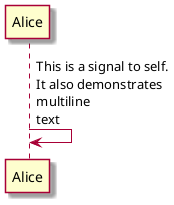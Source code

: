 @startuml

skin rose

Alice -> Alice: This is a signal to self.\nIt also demonstrates\nmultiline \ntext

@enduml
